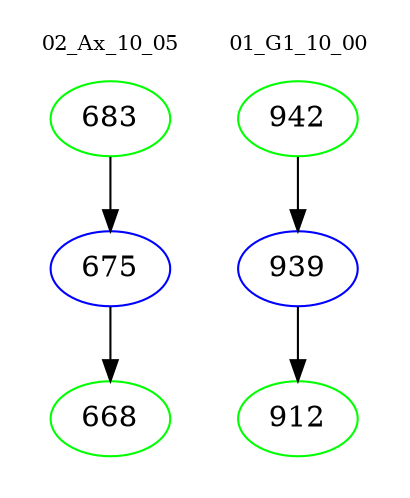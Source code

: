digraph{
subgraph cluster_0 {
color = white
label = "02_Ax_10_05";
fontsize=10;
T0_683 [label="683", color="green"]
T0_683 -> T0_675 [color="black"]
T0_675 [label="675", color="blue"]
T0_675 -> T0_668 [color="black"]
T0_668 [label="668", color="green"]
}
subgraph cluster_1 {
color = white
label = "01_G1_10_00";
fontsize=10;
T1_942 [label="942", color="green"]
T1_942 -> T1_939 [color="black"]
T1_939 [label="939", color="blue"]
T1_939 -> T1_912 [color="black"]
T1_912 [label="912", color="green"]
}
}
